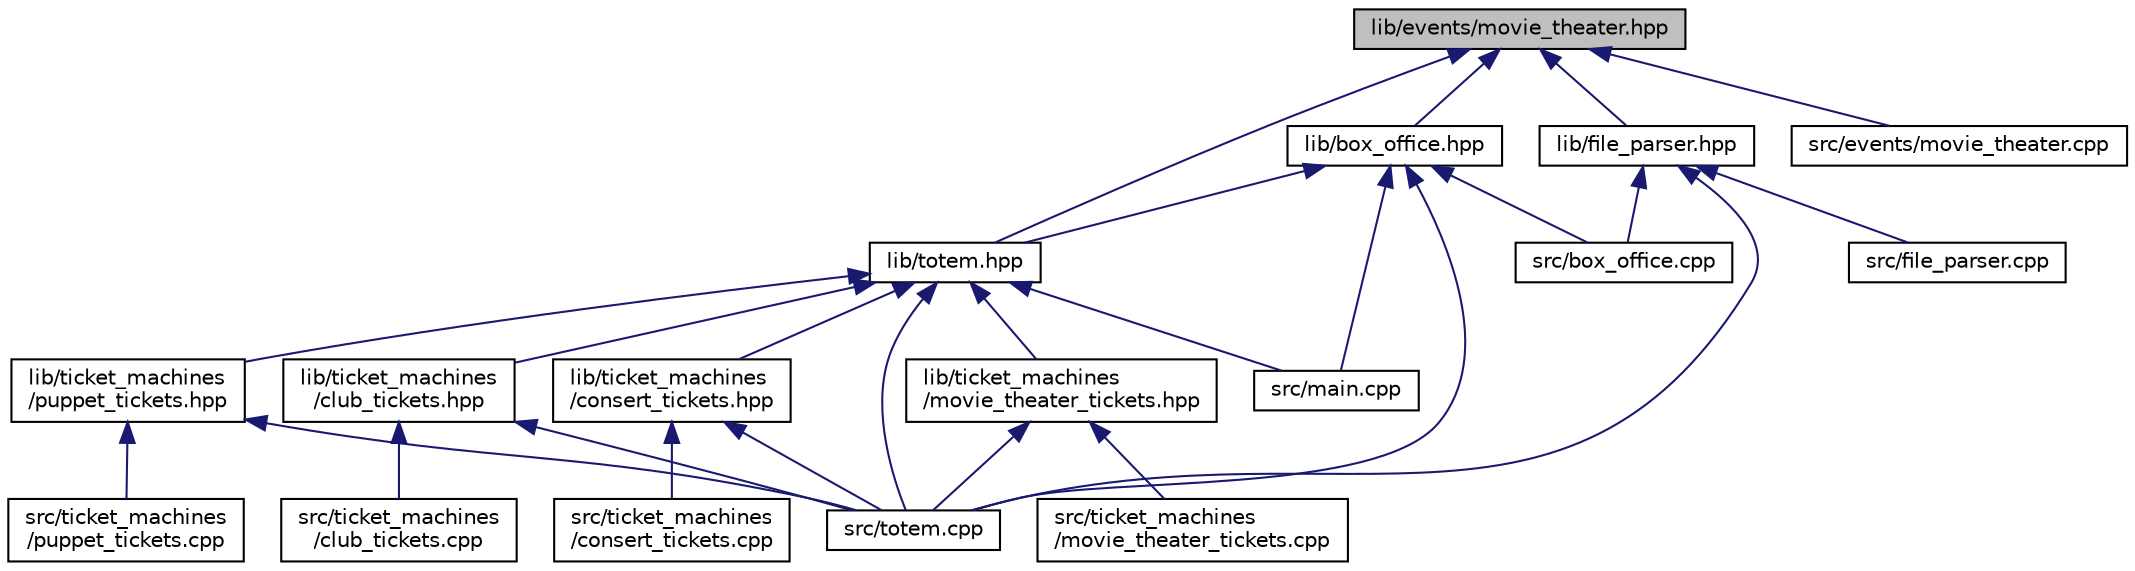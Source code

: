 digraph "lib/events/movie_theater.hpp"
{
  edge [fontname="Helvetica",fontsize="10",labelfontname="Helvetica",labelfontsize="10"];
  node [fontname="Helvetica",fontsize="10",shape=record];
  Node6 [label="lib/events/movie_theater.hpp",height=0.2,width=0.4,color="black", fillcolor="grey75", style="filled", fontcolor="black"];
  Node6 -> Node7 [dir="back",color="midnightblue",fontsize="10",style="solid"];
  Node7 [label="lib/box_office.hpp",height=0.2,width=0.4,color="black", fillcolor="white", style="filled",URL="$box__office_8hpp.html"];
  Node7 -> Node8 [dir="back",color="midnightblue",fontsize="10",style="solid"];
  Node8 [label="lib/totem.hpp",height=0.2,width=0.4,color="black", fillcolor="white", style="filled",URL="$totem_8hpp.html"];
  Node8 -> Node9 [dir="back",color="midnightblue",fontsize="10",style="solid"];
  Node9 [label="lib/ticket_machines\l/club_tickets.hpp",height=0.2,width=0.4,color="black", fillcolor="white", style="filled",URL="$club__tickets_8hpp.html"];
  Node9 -> Node10 [dir="back",color="midnightblue",fontsize="10",style="solid"];
  Node10 [label="src/ticket_machines\l/club_tickets.cpp",height=0.2,width=0.4,color="black", fillcolor="white", style="filled",URL="$club__tickets_8cpp.html"];
  Node9 -> Node11 [dir="back",color="midnightblue",fontsize="10",style="solid"];
  Node11 [label="src/totem.cpp",height=0.2,width=0.4,color="black", fillcolor="white", style="filled",URL="$totem_8cpp.html"];
  Node8 -> Node12 [dir="back",color="midnightblue",fontsize="10",style="solid"];
  Node12 [label="lib/ticket_machines\l/consert_tickets.hpp",height=0.2,width=0.4,color="black", fillcolor="white", style="filled",URL="$consert__tickets_8hpp.html"];
  Node12 -> Node13 [dir="back",color="midnightblue",fontsize="10",style="solid"];
  Node13 [label="src/ticket_machines\l/consert_tickets.cpp",height=0.2,width=0.4,color="black", fillcolor="white", style="filled",URL="$consert__tickets_8cpp.html"];
  Node12 -> Node11 [dir="back",color="midnightblue",fontsize="10",style="solid"];
  Node8 -> Node14 [dir="back",color="midnightblue",fontsize="10",style="solid"];
  Node14 [label="lib/ticket_machines\l/movie_theater_tickets.hpp",height=0.2,width=0.4,color="black", fillcolor="white", style="filled",URL="$movie__theater__tickets_8hpp.html"];
  Node14 -> Node15 [dir="back",color="midnightblue",fontsize="10",style="solid"];
  Node15 [label="src/ticket_machines\l/movie_theater_tickets.cpp",height=0.2,width=0.4,color="black", fillcolor="white", style="filled",URL="$movie__theater__tickets_8cpp.html"];
  Node14 -> Node11 [dir="back",color="midnightblue",fontsize="10",style="solid"];
  Node8 -> Node16 [dir="back",color="midnightblue",fontsize="10",style="solid"];
  Node16 [label="lib/ticket_machines\l/puppet_tickets.hpp",height=0.2,width=0.4,color="black", fillcolor="white", style="filled",URL="$puppet__tickets_8hpp.html"];
  Node16 -> Node17 [dir="back",color="midnightblue",fontsize="10",style="solid"];
  Node17 [label="src/ticket_machines\l/puppet_tickets.cpp",height=0.2,width=0.4,color="black", fillcolor="white", style="filled",URL="$puppet__tickets_8cpp.html"];
  Node16 -> Node11 [dir="back",color="midnightblue",fontsize="10",style="solid"];
  Node8 -> Node18 [dir="back",color="midnightblue",fontsize="10",style="solid"];
  Node18 [label="src/main.cpp",height=0.2,width=0.4,color="black", fillcolor="white", style="filled",URL="$main_8cpp.html"];
  Node8 -> Node11 [dir="back",color="midnightblue",fontsize="10",style="solid"];
  Node7 -> Node19 [dir="back",color="midnightblue",fontsize="10",style="solid"];
  Node19 [label="src/box_office.cpp",height=0.2,width=0.4,color="black", fillcolor="white", style="filled",URL="$box__office_8cpp.html"];
  Node7 -> Node18 [dir="back",color="midnightblue",fontsize="10",style="solid"];
  Node7 -> Node11 [dir="back",color="midnightblue",fontsize="10",style="solid"];
  Node6 -> Node20 [dir="back",color="midnightblue",fontsize="10",style="solid"];
  Node20 [label="lib/file_parser.hpp",height=0.2,width=0.4,color="black", fillcolor="white", style="filled",URL="$file__parser_8hpp.html"];
  Node20 -> Node19 [dir="back",color="midnightblue",fontsize="10",style="solid"];
  Node20 -> Node21 [dir="back",color="midnightblue",fontsize="10",style="solid"];
  Node21 [label="src/file_parser.cpp",height=0.2,width=0.4,color="black", fillcolor="white", style="filled",URL="$file__parser_8cpp.html"];
  Node20 -> Node11 [dir="back",color="midnightblue",fontsize="10",style="solid"];
  Node6 -> Node8 [dir="back",color="midnightblue",fontsize="10",style="solid"];
  Node6 -> Node22 [dir="back",color="midnightblue",fontsize="10",style="solid"];
  Node22 [label="src/events/movie_theater.cpp",height=0.2,width=0.4,color="black", fillcolor="white", style="filled",URL="$movie__theater_8cpp.html"];
}

